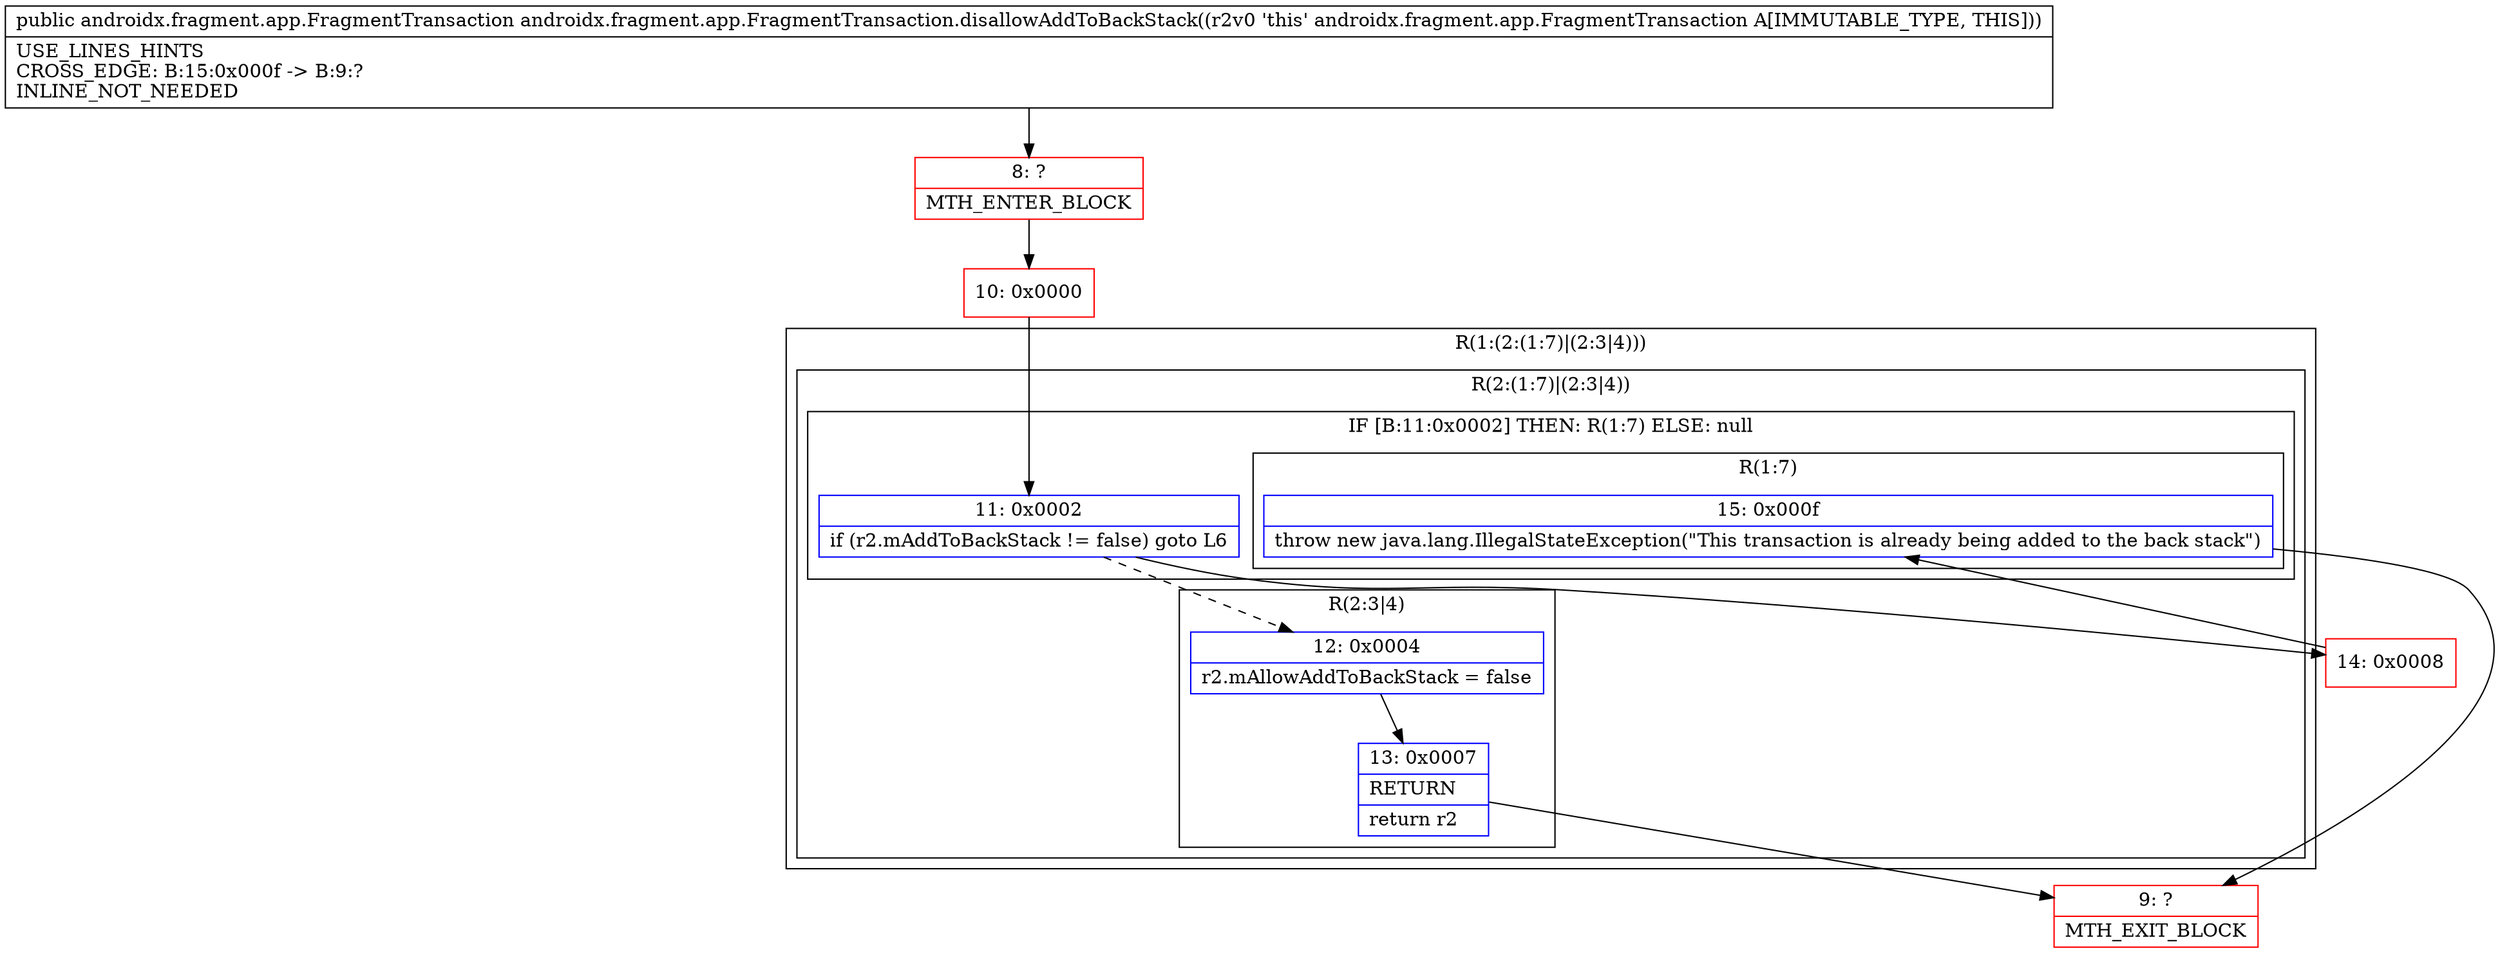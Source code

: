 digraph "CFG forandroidx.fragment.app.FragmentTransaction.disallowAddToBackStack()Landroidx\/fragment\/app\/FragmentTransaction;" {
subgraph cluster_Region_1364694296 {
label = "R(1:(2:(1:7)|(2:3|4)))";
node [shape=record,color=blue];
subgraph cluster_Region_708298419 {
label = "R(2:(1:7)|(2:3|4))";
node [shape=record,color=blue];
subgraph cluster_IfRegion_1148430126 {
label = "IF [B:11:0x0002] THEN: R(1:7) ELSE: null";
node [shape=record,color=blue];
Node_11 [shape=record,label="{11\:\ 0x0002|if (r2.mAddToBackStack != false) goto L6\l}"];
subgraph cluster_Region_122785632 {
label = "R(1:7)";
node [shape=record,color=blue];
Node_15 [shape=record,label="{15\:\ 0x000f|throw new java.lang.IllegalStateException(\"This transaction is already being added to the back stack\")\l}"];
}
}
subgraph cluster_Region_1791178183 {
label = "R(2:3|4)";
node [shape=record,color=blue];
Node_12 [shape=record,label="{12\:\ 0x0004|r2.mAllowAddToBackStack = false\l}"];
Node_13 [shape=record,label="{13\:\ 0x0007|RETURN\l|return r2\l}"];
}
}
}
Node_8 [shape=record,color=red,label="{8\:\ ?|MTH_ENTER_BLOCK\l}"];
Node_10 [shape=record,color=red,label="{10\:\ 0x0000}"];
Node_9 [shape=record,color=red,label="{9\:\ ?|MTH_EXIT_BLOCK\l}"];
Node_14 [shape=record,color=red,label="{14\:\ 0x0008}"];
MethodNode[shape=record,label="{public androidx.fragment.app.FragmentTransaction androidx.fragment.app.FragmentTransaction.disallowAddToBackStack((r2v0 'this' androidx.fragment.app.FragmentTransaction A[IMMUTABLE_TYPE, THIS]))  | USE_LINES_HINTS\lCROSS_EDGE: B:15:0x000f \-\> B:9:?\lINLINE_NOT_NEEDED\l}"];
MethodNode -> Node_8;Node_11 -> Node_12[style=dashed];
Node_11 -> Node_14;
Node_15 -> Node_9;
Node_12 -> Node_13;
Node_13 -> Node_9;
Node_8 -> Node_10;
Node_10 -> Node_11;
Node_14 -> Node_15;
}

